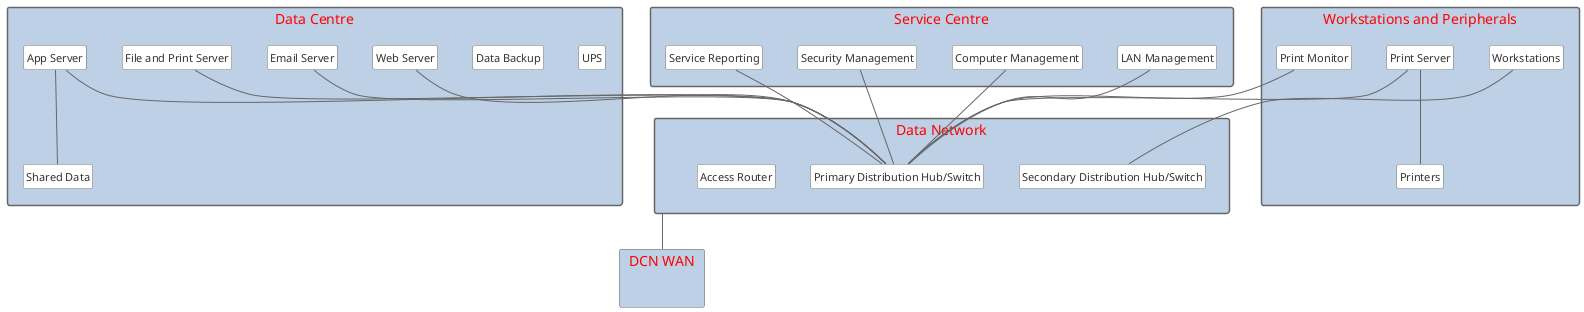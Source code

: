 {
  "sha1": "j7h29ytz1ntw34gnlbsi011i9b09nfi",
  "insertion": {
    "when": "2024-06-03T18:59:31.579Z",
    "user": "plantuml@gmail.com"
  }
}
@startuml
skinparam svek true
skinparam packageStyle rect
skinparam classBackgroundColor #ffffff
skinparam classBorderColor #666666
skinparam classArrowColor #666666
skinparam classFontColor #333333
skinparam classFontSize 11
skinparam classFontName Arial
skinparam circledCharacterFontColor #ffffff
skinparam packageFontName "Arial Black"
skinparam packageFontColor red
skinparam packageBorderColor #666666
skinparam packageFontStyle normal
skinparam packageBackgroundColor #bdd0e5
hide empty members
hide circle

package "Data Centre" {
class "UPS"
class "Data Backup"
class "File and Print Server"
class "Web Server"
class "Email Server"
class "App Server"
class "Shared Data"
}

package "Service Centre" {
class "LAN Management"
class "Computer Management"
class "Security Management"
class "Service Reporting"
}

package "Data Network" {
class "Primary Distribution Hub/Switch"
class "Secondary Distribution Hub/Switch"
class "Access Router"
}

package "Workstations and Peripherals" {
class "Workstations"
class "Print Monitor"
class "Print Server"
class "Printers"
}

package "DCN WAN" {
}

"File and Print Server" -- "Primary Distribution Hub/Switch"
"Web Server" -- "Primary Distribution Hub/Switch"
"Email Server" -- "Primary Distribution Hub/Switch"
"App Server" -- "Primary Distribution Hub/Switch"
"App Server" -- "Shared Data"
"LAN Management" -- "Primary Distribution Hub/Switch"
"Computer Management" -- "Primary Distribution Hub/Switch"
"Security Management" -- "Primary Distribution Hub/Switch"
"Service Reporting" -- "Primary Distribution Hub/Switch"
"Data Network" -- "DCN WAN"
"Secondary Distribution Hub/Switch" -- "Workstations"
"Print Monitor" -- "Primary Distribution Hub/Switch"
"Print Server" -- "Primary Distribution Hub/Switch"
"Print Server" -- "Printers"
@enduml
